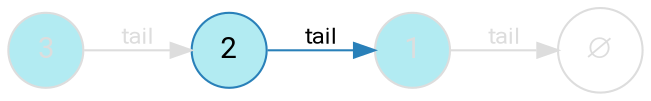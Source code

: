 digraph {
    bgcolor=transparent
    splines=false
    rankdir=LR

    // Default theme: disabled
    node[shape="circle" style="filled" color="#dddddd" fillcolor="#b2ebf2" fontcolor="#dddddd" fontname="Segoe UI,Roboto,Helvetica,Arial,sans-serif"]
    edge [color="#dddddd" fontcolor="#dddddd" fontname="Segoe UI,Roboto,Helvetica,Arial,sans-serif" fontsize=11]

    p1[label=3]
    p2[label=2 color="#2980B9" fontcolor="#000000"]
    p3[label=1]
    nil[shape=circle label="∅" fillcolor="#ffffff"]

    p1 -> p2[label=tail]
    p2 -> p3[color="#2980B9" fontcolor="#000000" label=tail]
    p3 -> nil[label=tail]
}

